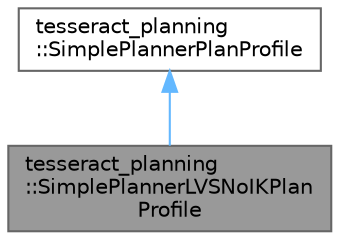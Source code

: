 digraph "tesseract_planning::SimplePlannerLVSNoIKPlanProfile"
{
 // LATEX_PDF_SIZE
  bgcolor="transparent";
  edge [fontname=Helvetica,fontsize=10,labelfontname=Helvetica,labelfontsize=10];
  node [fontname=Helvetica,fontsize=10,shape=box,height=0.2,width=0.4];
  Node1 [label="tesseract_planning\l::SimplePlannerLVSNoIKPlan\lProfile",height=0.2,width=0.4,color="gray40", fillcolor="grey60", style="filled", fontcolor="black",tooltip=" "];
  Node2 -> Node1 [dir="back",color="steelblue1",style="solid"];
  Node2 [label="tesseract_planning\l::SimplePlannerPlanProfile",height=0.2,width=0.4,color="gray40", fillcolor="white", style="filled",URL="$d3/d4b/classtesseract__planning_1_1SimplePlannerPlanProfile.html",tooltip="Plan Profile for the simple planner. It defines some functions that handle each of the waypoint cases..."];
}
